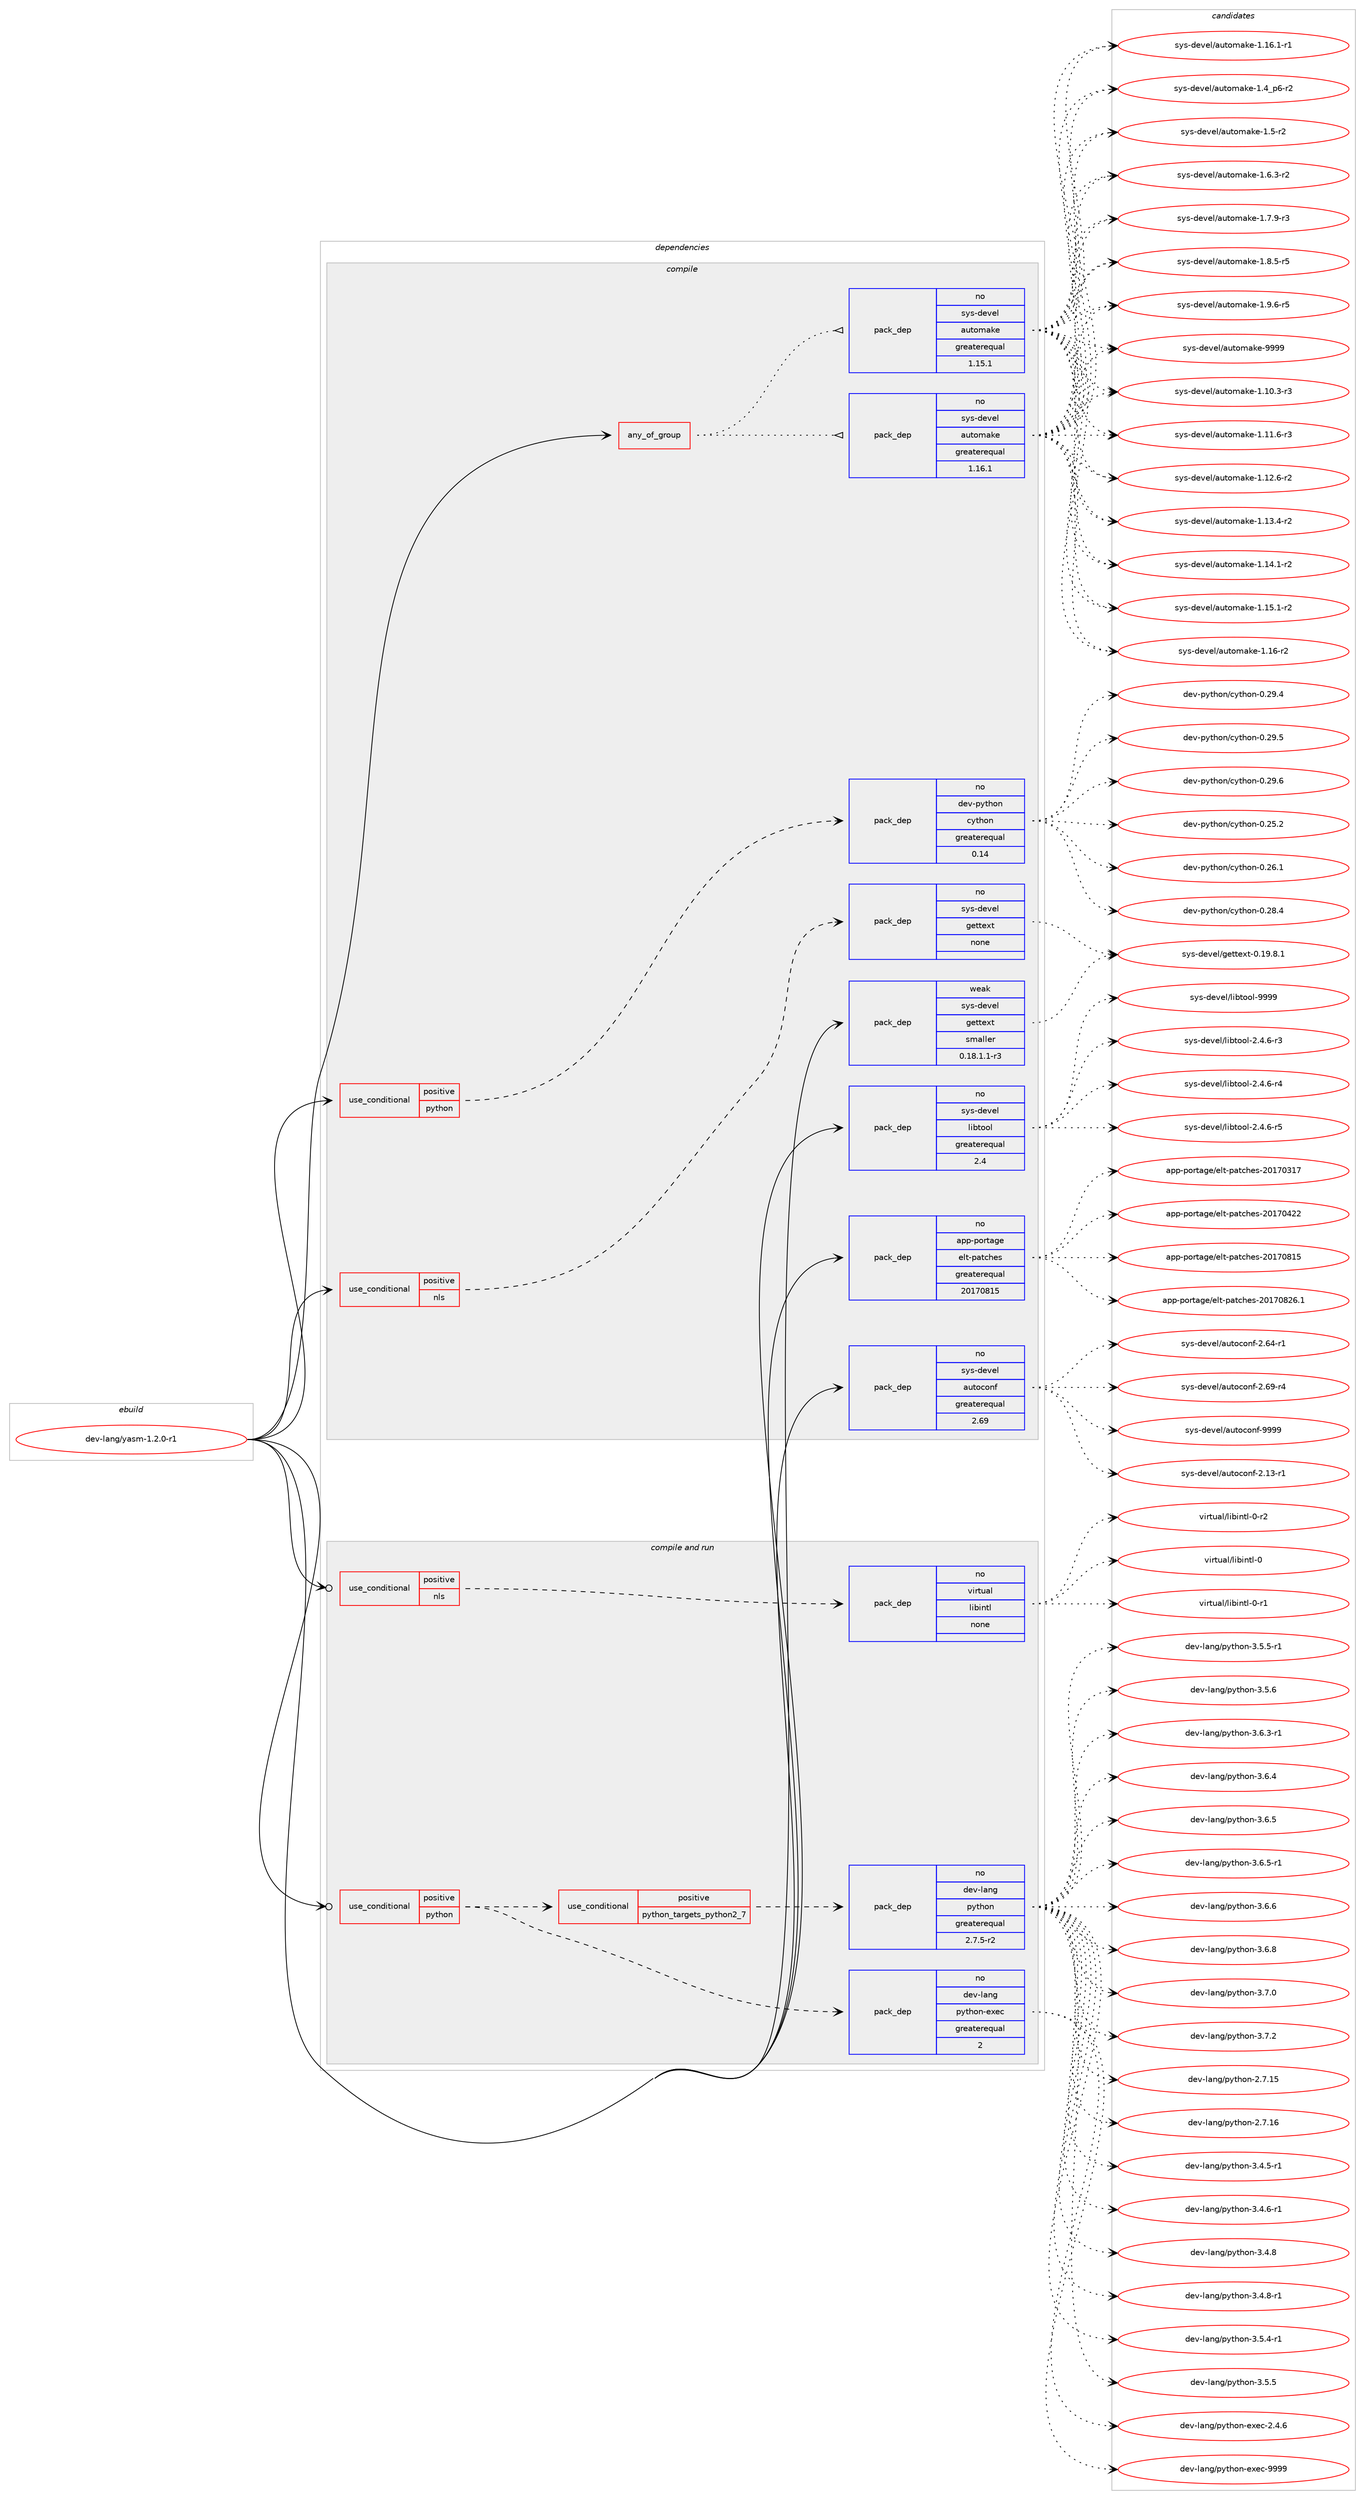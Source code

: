 digraph prolog {

# *************
# Graph options
# *************

newrank=true;
concentrate=true;
compound=true;
graph [rankdir=LR,fontname=Helvetica,fontsize=10,ranksep=1.5];#, ranksep=2.5, nodesep=0.2];
edge  [arrowhead=vee];
node  [fontname=Helvetica,fontsize=10];

# **********
# The ebuild
# **********

subgraph cluster_leftcol {
color=gray;
rank=same;
label=<<i>ebuild</i>>;
id [label="dev-lang/yasm-1.2.0-r1", color=red, width=4, href="../dev-lang/yasm-1.2.0-r1.svg"];
}

# ****************
# The dependencies
# ****************

subgraph cluster_midcol {
color=gray;
label=<<i>dependencies</i>>;
subgraph cluster_compile {
fillcolor="#eeeeee";
style=filled;
label=<<i>compile</i>>;
subgraph any22088 {
dependency1363669 [label=<<TABLE BORDER="0" CELLBORDER="1" CELLSPACING="0" CELLPADDING="4"><TR><TD CELLPADDING="10">any_of_group</TD></TR></TABLE>>, shape=none, color=red];subgraph pack975930 {
dependency1363670 [label=<<TABLE BORDER="0" CELLBORDER="1" CELLSPACING="0" CELLPADDING="4" WIDTH="220"><TR><TD ROWSPAN="6" CELLPADDING="30">pack_dep</TD></TR><TR><TD WIDTH="110">no</TD></TR><TR><TD>sys-devel</TD></TR><TR><TD>automake</TD></TR><TR><TD>greaterequal</TD></TR><TR><TD>1.16.1</TD></TR></TABLE>>, shape=none, color=blue];
}
dependency1363669:e -> dependency1363670:w [weight=20,style="dotted",arrowhead="oinv"];
subgraph pack975931 {
dependency1363671 [label=<<TABLE BORDER="0" CELLBORDER="1" CELLSPACING="0" CELLPADDING="4" WIDTH="220"><TR><TD ROWSPAN="6" CELLPADDING="30">pack_dep</TD></TR><TR><TD WIDTH="110">no</TD></TR><TR><TD>sys-devel</TD></TR><TR><TD>automake</TD></TR><TR><TD>greaterequal</TD></TR><TR><TD>1.15.1</TD></TR></TABLE>>, shape=none, color=blue];
}
dependency1363669:e -> dependency1363671:w [weight=20,style="dotted",arrowhead="oinv"];
}
id:e -> dependency1363669:w [weight=20,style="solid",arrowhead="vee"];
subgraph cond365099 {
dependency1363672 [label=<<TABLE BORDER="0" CELLBORDER="1" CELLSPACING="0" CELLPADDING="4"><TR><TD ROWSPAN="3" CELLPADDING="10">use_conditional</TD></TR><TR><TD>positive</TD></TR><TR><TD>nls</TD></TR></TABLE>>, shape=none, color=red];
subgraph pack975932 {
dependency1363673 [label=<<TABLE BORDER="0" CELLBORDER="1" CELLSPACING="0" CELLPADDING="4" WIDTH="220"><TR><TD ROWSPAN="6" CELLPADDING="30">pack_dep</TD></TR><TR><TD WIDTH="110">no</TD></TR><TR><TD>sys-devel</TD></TR><TR><TD>gettext</TD></TR><TR><TD>none</TD></TR><TR><TD></TD></TR></TABLE>>, shape=none, color=blue];
}
dependency1363672:e -> dependency1363673:w [weight=20,style="dashed",arrowhead="vee"];
}
id:e -> dependency1363672:w [weight=20,style="solid",arrowhead="vee"];
subgraph cond365100 {
dependency1363674 [label=<<TABLE BORDER="0" CELLBORDER="1" CELLSPACING="0" CELLPADDING="4"><TR><TD ROWSPAN="3" CELLPADDING="10">use_conditional</TD></TR><TR><TD>positive</TD></TR><TR><TD>python</TD></TR></TABLE>>, shape=none, color=red];
subgraph pack975933 {
dependency1363675 [label=<<TABLE BORDER="0" CELLBORDER="1" CELLSPACING="0" CELLPADDING="4" WIDTH="220"><TR><TD ROWSPAN="6" CELLPADDING="30">pack_dep</TD></TR><TR><TD WIDTH="110">no</TD></TR><TR><TD>dev-python</TD></TR><TR><TD>cython</TD></TR><TR><TD>greaterequal</TD></TR><TR><TD>0.14</TD></TR></TABLE>>, shape=none, color=blue];
}
dependency1363674:e -> dependency1363675:w [weight=20,style="dashed",arrowhead="vee"];
}
id:e -> dependency1363674:w [weight=20,style="solid",arrowhead="vee"];
subgraph pack975934 {
dependency1363676 [label=<<TABLE BORDER="0" CELLBORDER="1" CELLSPACING="0" CELLPADDING="4" WIDTH="220"><TR><TD ROWSPAN="6" CELLPADDING="30">pack_dep</TD></TR><TR><TD WIDTH="110">no</TD></TR><TR><TD>app-portage</TD></TR><TR><TD>elt-patches</TD></TR><TR><TD>greaterequal</TD></TR><TR><TD>20170815</TD></TR></TABLE>>, shape=none, color=blue];
}
id:e -> dependency1363676:w [weight=20,style="solid",arrowhead="vee"];
subgraph pack975935 {
dependency1363677 [label=<<TABLE BORDER="0" CELLBORDER="1" CELLSPACING="0" CELLPADDING="4" WIDTH="220"><TR><TD ROWSPAN="6" CELLPADDING="30">pack_dep</TD></TR><TR><TD WIDTH="110">no</TD></TR><TR><TD>sys-devel</TD></TR><TR><TD>autoconf</TD></TR><TR><TD>greaterequal</TD></TR><TR><TD>2.69</TD></TR></TABLE>>, shape=none, color=blue];
}
id:e -> dependency1363677:w [weight=20,style="solid",arrowhead="vee"];
subgraph pack975936 {
dependency1363678 [label=<<TABLE BORDER="0" CELLBORDER="1" CELLSPACING="0" CELLPADDING="4" WIDTH="220"><TR><TD ROWSPAN="6" CELLPADDING="30">pack_dep</TD></TR><TR><TD WIDTH="110">no</TD></TR><TR><TD>sys-devel</TD></TR><TR><TD>libtool</TD></TR><TR><TD>greaterequal</TD></TR><TR><TD>2.4</TD></TR></TABLE>>, shape=none, color=blue];
}
id:e -> dependency1363678:w [weight=20,style="solid",arrowhead="vee"];
subgraph pack975937 {
dependency1363679 [label=<<TABLE BORDER="0" CELLBORDER="1" CELLSPACING="0" CELLPADDING="4" WIDTH="220"><TR><TD ROWSPAN="6" CELLPADDING="30">pack_dep</TD></TR><TR><TD WIDTH="110">weak</TD></TR><TR><TD>sys-devel</TD></TR><TR><TD>gettext</TD></TR><TR><TD>smaller</TD></TR><TR><TD>0.18.1.1-r3</TD></TR></TABLE>>, shape=none, color=blue];
}
id:e -> dependency1363679:w [weight=20,style="solid",arrowhead="vee"];
}
subgraph cluster_compileandrun {
fillcolor="#eeeeee";
style=filled;
label=<<i>compile and run</i>>;
subgraph cond365101 {
dependency1363680 [label=<<TABLE BORDER="0" CELLBORDER="1" CELLSPACING="0" CELLPADDING="4"><TR><TD ROWSPAN="3" CELLPADDING="10">use_conditional</TD></TR><TR><TD>positive</TD></TR><TR><TD>nls</TD></TR></TABLE>>, shape=none, color=red];
subgraph pack975938 {
dependency1363681 [label=<<TABLE BORDER="0" CELLBORDER="1" CELLSPACING="0" CELLPADDING="4" WIDTH="220"><TR><TD ROWSPAN="6" CELLPADDING="30">pack_dep</TD></TR><TR><TD WIDTH="110">no</TD></TR><TR><TD>virtual</TD></TR><TR><TD>libintl</TD></TR><TR><TD>none</TD></TR><TR><TD></TD></TR></TABLE>>, shape=none, color=blue];
}
dependency1363680:e -> dependency1363681:w [weight=20,style="dashed",arrowhead="vee"];
}
id:e -> dependency1363680:w [weight=20,style="solid",arrowhead="odotvee"];
subgraph cond365102 {
dependency1363682 [label=<<TABLE BORDER="0" CELLBORDER="1" CELLSPACING="0" CELLPADDING="4"><TR><TD ROWSPAN="3" CELLPADDING="10">use_conditional</TD></TR><TR><TD>positive</TD></TR><TR><TD>python</TD></TR></TABLE>>, shape=none, color=red];
subgraph cond365103 {
dependency1363683 [label=<<TABLE BORDER="0" CELLBORDER="1" CELLSPACING="0" CELLPADDING="4"><TR><TD ROWSPAN="3" CELLPADDING="10">use_conditional</TD></TR><TR><TD>positive</TD></TR><TR><TD>python_targets_python2_7</TD></TR></TABLE>>, shape=none, color=red];
subgraph pack975939 {
dependency1363684 [label=<<TABLE BORDER="0" CELLBORDER="1" CELLSPACING="0" CELLPADDING="4" WIDTH="220"><TR><TD ROWSPAN="6" CELLPADDING="30">pack_dep</TD></TR><TR><TD WIDTH="110">no</TD></TR><TR><TD>dev-lang</TD></TR><TR><TD>python</TD></TR><TR><TD>greaterequal</TD></TR><TR><TD>2.7.5-r2</TD></TR></TABLE>>, shape=none, color=blue];
}
dependency1363683:e -> dependency1363684:w [weight=20,style="dashed",arrowhead="vee"];
}
dependency1363682:e -> dependency1363683:w [weight=20,style="dashed",arrowhead="vee"];
subgraph pack975940 {
dependency1363685 [label=<<TABLE BORDER="0" CELLBORDER="1" CELLSPACING="0" CELLPADDING="4" WIDTH="220"><TR><TD ROWSPAN="6" CELLPADDING="30">pack_dep</TD></TR><TR><TD WIDTH="110">no</TD></TR><TR><TD>dev-lang</TD></TR><TR><TD>python-exec</TD></TR><TR><TD>greaterequal</TD></TR><TR><TD>2</TD></TR></TABLE>>, shape=none, color=blue];
}
dependency1363682:e -> dependency1363685:w [weight=20,style="dashed",arrowhead="vee"];
}
id:e -> dependency1363682:w [weight=20,style="solid",arrowhead="odotvee"];
}
subgraph cluster_run {
fillcolor="#eeeeee";
style=filled;
label=<<i>run</i>>;
}
}

# **************
# The candidates
# **************

subgraph cluster_choices {
rank=same;
color=gray;
label=<<i>candidates</i>>;

subgraph choice975930 {
color=black;
nodesep=1;
choice11512111545100101118101108479711711611110997107101454946494846514511451 [label="sys-devel/automake-1.10.3-r3", color=red, width=4,href="../sys-devel/automake-1.10.3-r3.svg"];
choice11512111545100101118101108479711711611110997107101454946494946544511451 [label="sys-devel/automake-1.11.6-r3", color=red, width=4,href="../sys-devel/automake-1.11.6-r3.svg"];
choice11512111545100101118101108479711711611110997107101454946495046544511450 [label="sys-devel/automake-1.12.6-r2", color=red, width=4,href="../sys-devel/automake-1.12.6-r2.svg"];
choice11512111545100101118101108479711711611110997107101454946495146524511450 [label="sys-devel/automake-1.13.4-r2", color=red, width=4,href="../sys-devel/automake-1.13.4-r2.svg"];
choice11512111545100101118101108479711711611110997107101454946495246494511450 [label="sys-devel/automake-1.14.1-r2", color=red, width=4,href="../sys-devel/automake-1.14.1-r2.svg"];
choice11512111545100101118101108479711711611110997107101454946495346494511450 [label="sys-devel/automake-1.15.1-r2", color=red, width=4,href="../sys-devel/automake-1.15.1-r2.svg"];
choice1151211154510010111810110847971171161111099710710145494649544511450 [label="sys-devel/automake-1.16-r2", color=red, width=4,href="../sys-devel/automake-1.16-r2.svg"];
choice11512111545100101118101108479711711611110997107101454946495446494511449 [label="sys-devel/automake-1.16.1-r1", color=red, width=4,href="../sys-devel/automake-1.16.1-r1.svg"];
choice115121115451001011181011084797117116111109971071014549465295112544511450 [label="sys-devel/automake-1.4_p6-r2", color=red, width=4,href="../sys-devel/automake-1.4_p6-r2.svg"];
choice11512111545100101118101108479711711611110997107101454946534511450 [label="sys-devel/automake-1.5-r2", color=red, width=4,href="../sys-devel/automake-1.5-r2.svg"];
choice115121115451001011181011084797117116111109971071014549465446514511450 [label="sys-devel/automake-1.6.3-r2", color=red, width=4,href="../sys-devel/automake-1.6.3-r2.svg"];
choice115121115451001011181011084797117116111109971071014549465546574511451 [label="sys-devel/automake-1.7.9-r3", color=red, width=4,href="../sys-devel/automake-1.7.9-r3.svg"];
choice115121115451001011181011084797117116111109971071014549465646534511453 [label="sys-devel/automake-1.8.5-r5", color=red, width=4,href="../sys-devel/automake-1.8.5-r5.svg"];
choice115121115451001011181011084797117116111109971071014549465746544511453 [label="sys-devel/automake-1.9.6-r5", color=red, width=4,href="../sys-devel/automake-1.9.6-r5.svg"];
choice115121115451001011181011084797117116111109971071014557575757 [label="sys-devel/automake-9999", color=red, width=4,href="../sys-devel/automake-9999.svg"];
dependency1363670:e -> choice11512111545100101118101108479711711611110997107101454946494846514511451:w [style=dotted,weight="100"];
dependency1363670:e -> choice11512111545100101118101108479711711611110997107101454946494946544511451:w [style=dotted,weight="100"];
dependency1363670:e -> choice11512111545100101118101108479711711611110997107101454946495046544511450:w [style=dotted,weight="100"];
dependency1363670:e -> choice11512111545100101118101108479711711611110997107101454946495146524511450:w [style=dotted,weight="100"];
dependency1363670:e -> choice11512111545100101118101108479711711611110997107101454946495246494511450:w [style=dotted,weight="100"];
dependency1363670:e -> choice11512111545100101118101108479711711611110997107101454946495346494511450:w [style=dotted,weight="100"];
dependency1363670:e -> choice1151211154510010111810110847971171161111099710710145494649544511450:w [style=dotted,weight="100"];
dependency1363670:e -> choice11512111545100101118101108479711711611110997107101454946495446494511449:w [style=dotted,weight="100"];
dependency1363670:e -> choice115121115451001011181011084797117116111109971071014549465295112544511450:w [style=dotted,weight="100"];
dependency1363670:e -> choice11512111545100101118101108479711711611110997107101454946534511450:w [style=dotted,weight="100"];
dependency1363670:e -> choice115121115451001011181011084797117116111109971071014549465446514511450:w [style=dotted,weight="100"];
dependency1363670:e -> choice115121115451001011181011084797117116111109971071014549465546574511451:w [style=dotted,weight="100"];
dependency1363670:e -> choice115121115451001011181011084797117116111109971071014549465646534511453:w [style=dotted,weight="100"];
dependency1363670:e -> choice115121115451001011181011084797117116111109971071014549465746544511453:w [style=dotted,weight="100"];
dependency1363670:e -> choice115121115451001011181011084797117116111109971071014557575757:w [style=dotted,weight="100"];
}
subgraph choice975931 {
color=black;
nodesep=1;
choice11512111545100101118101108479711711611110997107101454946494846514511451 [label="sys-devel/automake-1.10.3-r3", color=red, width=4,href="../sys-devel/automake-1.10.3-r3.svg"];
choice11512111545100101118101108479711711611110997107101454946494946544511451 [label="sys-devel/automake-1.11.6-r3", color=red, width=4,href="../sys-devel/automake-1.11.6-r3.svg"];
choice11512111545100101118101108479711711611110997107101454946495046544511450 [label="sys-devel/automake-1.12.6-r2", color=red, width=4,href="../sys-devel/automake-1.12.6-r2.svg"];
choice11512111545100101118101108479711711611110997107101454946495146524511450 [label="sys-devel/automake-1.13.4-r2", color=red, width=4,href="../sys-devel/automake-1.13.4-r2.svg"];
choice11512111545100101118101108479711711611110997107101454946495246494511450 [label="sys-devel/automake-1.14.1-r2", color=red, width=4,href="../sys-devel/automake-1.14.1-r2.svg"];
choice11512111545100101118101108479711711611110997107101454946495346494511450 [label="sys-devel/automake-1.15.1-r2", color=red, width=4,href="../sys-devel/automake-1.15.1-r2.svg"];
choice1151211154510010111810110847971171161111099710710145494649544511450 [label="sys-devel/automake-1.16-r2", color=red, width=4,href="../sys-devel/automake-1.16-r2.svg"];
choice11512111545100101118101108479711711611110997107101454946495446494511449 [label="sys-devel/automake-1.16.1-r1", color=red, width=4,href="../sys-devel/automake-1.16.1-r1.svg"];
choice115121115451001011181011084797117116111109971071014549465295112544511450 [label="sys-devel/automake-1.4_p6-r2", color=red, width=4,href="../sys-devel/automake-1.4_p6-r2.svg"];
choice11512111545100101118101108479711711611110997107101454946534511450 [label="sys-devel/automake-1.5-r2", color=red, width=4,href="../sys-devel/automake-1.5-r2.svg"];
choice115121115451001011181011084797117116111109971071014549465446514511450 [label="sys-devel/automake-1.6.3-r2", color=red, width=4,href="../sys-devel/automake-1.6.3-r2.svg"];
choice115121115451001011181011084797117116111109971071014549465546574511451 [label="sys-devel/automake-1.7.9-r3", color=red, width=4,href="../sys-devel/automake-1.7.9-r3.svg"];
choice115121115451001011181011084797117116111109971071014549465646534511453 [label="sys-devel/automake-1.8.5-r5", color=red, width=4,href="../sys-devel/automake-1.8.5-r5.svg"];
choice115121115451001011181011084797117116111109971071014549465746544511453 [label="sys-devel/automake-1.9.6-r5", color=red, width=4,href="../sys-devel/automake-1.9.6-r5.svg"];
choice115121115451001011181011084797117116111109971071014557575757 [label="sys-devel/automake-9999", color=red, width=4,href="../sys-devel/automake-9999.svg"];
dependency1363671:e -> choice11512111545100101118101108479711711611110997107101454946494846514511451:w [style=dotted,weight="100"];
dependency1363671:e -> choice11512111545100101118101108479711711611110997107101454946494946544511451:w [style=dotted,weight="100"];
dependency1363671:e -> choice11512111545100101118101108479711711611110997107101454946495046544511450:w [style=dotted,weight="100"];
dependency1363671:e -> choice11512111545100101118101108479711711611110997107101454946495146524511450:w [style=dotted,weight="100"];
dependency1363671:e -> choice11512111545100101118101108479711711611110997107101454946495246494511450:w [style=dotted,weight="100"];
dependency1363671:e -> choice11512111545100101118101108479711711611110997107101454946495346494511450:w [style=dotted,weight="100"];
dependency1363671:e -> choice1151211154510010111810110847971171161111099710710145494649544511450:w [style=dotted,weight="100"];
dependency1363671:e -> choice11512111545100101118101108479711711611110997107101454946495446494511449:w [style=dotted,weight="100"];
dependency1363671:e -> choice115121115451001011181011084797117116111109971071014549465295112544511450:w [style=dotted,weight="100"];
dependency1363671:e -> choice11512111545100101118101108479711711611110997107101454946534511450:w [style=dotted,weight="100"];
dependency1363671:e -> choice115121115451001011181011084797117116111109971071014549465446514511450:w [style=dotted,weight="100"];
dependency1363671:e -> choice115121115451001011181011084797117116111109971071014549465546574511451:w [style=dotted,weight="100"];
dependency1363671:e -> choice115121115451001011181011084797117116111109971071014549465646534511453:w [style=dotted,weight="100"];
dependency1363671:e -> choice115121115451001011181011084797117116111109971071014549465746544511453:w [style=dotted,weight="100"];
dependency1363671:e -> choice115121115451001011181011084797117116111109971071014557575757:w [style=dotted,weight="100"];
}
subgraph choice975932 {
color=black;
nodesep=1;
choice1151211154510010111810110847103101116116101120116454846495746564649 [label="sys-devel/gettext-0.19.8.1", color=red, width=4,href="../sys-devel/gettext-0.19.8.1.svg"];
dependency1363673:e -> choice1151211154510010111810110847103101116116101120116454846495746564649:w [style=dotted,weight="100"];
}
subgraph choice975933 {
color=black;
nodesep=1;
choice10010111845112121116104111110479912111610411111045484650534650 [label="dev-python/cython-0.25.2", color=red, width=4,href="../dev-python/cython-0.25.2.svg"];
choice10010111845112121116104111110479912111610411111045484650544649 [label="dev-python/cython-0.26.1", color=red, width=4,href="../dev-python/cython-0.26.1.svg"];
choice10010111845112121116104111110479912111610411111045484650564652 [label="dev-python/cython-0.28.4", color=red, width=4,href="../dev-python/cython-0.28.4.svg"];
choice10010111845112121116104111110479912111610411111045484650574652 [label="dev-python/cython-0.29.4", color=red, width=4,href="../dev-python/cython-0.29.4.svg"];
choice10010111845112121116104111110479912111610411111045484650574653 [label="dev-python/cython-0.29.5", color=red, width=4,href="../dev-python/cython-0.29.5.svg"];
choice10010111845112121116104111110479912111610411111045484650574654 [label="dev-python/cython-0.29.6", color=red, width=4,href="../dev-python/cython-0.29.6.svg"];
dependency1363675:e -> choice10010111845112121116104111110479912111610411111045484650534650:w [style=dotted,weight="100"];
dependency1363675:e -> choice10010111845112121116104111110479912111610411111045484650544649:w [style=dotted,weight="100"];
dependency1363675:e -> choice10010111845112121116104111110479912111610411111045484650564652:w [style=dotted,weight="100"];
dependency1363675:e -> choice10010111845112121116104111110479912111610411111045484650574652:w [style=dotted,weight="100"];
dependency1363675:e -> choice10010111845112121116104111110479912111610411111045484650574653:w [style=dotted,weight="100"];
dependency1363675:e -> choice10010111845112121116104111110479912111610411111045484650574654:w [style=dotted,weight="100"];
}
subgraph choice975934 {
color=black;
nodesep=1;
choice97112112451121111141169710310147101108116451129711699104101115455048495548514955 [label="app-portage/elt-patches-20170317", color=red, width=4,href="../app-portage/elt-patches-20170317.svg"];
choice97112112451121111141169710310147101108116451129711699104101115455048495548525050 [label="app-portage/elt-patches-20170422", color=red, width=4,href="../app-portage/elt-patches-20170422.svg"];
choice97112112451121111141169710310147101108116451129711699104101115455048495548564953 [label="app-portage/elt-patches-20170815", color=red, width=4,href="../app-portage/elt-patches-20170815.svg"];
choice971121124511211111411697103101471011081164511297116991041011154550484955485650544649 [label="app-portage/elt-patches-20170826.1", color=red, width=4,href="../app-portage/elt-patches-20170826.1.svg"];
dependency1363676:e -> choice97112112451121111141169710310147101108116451129711699104101115455048495548514955:w [style=dotted,weight="100"];
dependency1363676:e -> choice97112112451121111141169710310147101108116451129711699104101115455048495548525050:w [style=dotted,weight="100"];
dependency1363676:e -> choice97112112451121111141169710310147101108116451129711699104101115455048495548564953:w [style=dotted,weight="100"];
dependency1363676:e -> choice971121124511211111411697103101471011081164511297116991041011154550484955485650544649:w [style=dotted,weight="100"];
}
subgraph choice975935 {
color=black;
nodesep=1;
choice1151211154510010111810110847971171161119911111010245504649514511449 [label="sys-devel/autoconf-2.13-r1", color=red, width=4,href="../sys-devel/autoconf-2.13-r1.svg"];
choice1151211154510010111810110847971171161119911111010245504654524511449 [label="sys-devel/autoconf-2.64-r1", color=red, width=4,href="../sys-devel/autoconf-2.64-r1.svg"];
choice1151211154510010111810110847971171161119911111010245504654574511452 [label="sys-devel/autoconf-2.69-r4", color=red, width=4,href="../sys-devel/autoconf-2.69-r4.svg"];
choice115121115451001011181011084797117116111991111101024557575757 [label="sys-devel/autoconf-9999", color=red, width=4,href="../sys-devel/autoconf-9999.svg"];
dependency1363677:e -> choice1151211154510010111810110847971171161119911111010245504649514511449:w [style=dotted,weight="100"];
dependency1363677:e -> choice1151211154510010111810110847971171161119911111010245504654524511449:w [style=dotted,weight="100"];
dependency1363677:e -> choice1151211154510010111810110847971171161119911111010245504654574511452:w [style=dotted,weight="100"];
dependency1363677:e -> choice115121115451001011181011084797117116111991111101024557575757:w [style=dotted,weight="100"];
}
subgraph choice975936 {
color=black;
nodesep=1;
choice1151211154510010111810110847108105981161111111084550465246544511451 [label="sys-devel/libtool-2.4.6-r3", color=red, width=4,href="../sys-devel/libtool-2.4.6-r3.svg"];
choice1151211154510010111810110847108105981161111111084550465246544511452 [label="sys-devel/libtool-2.4.6-r4", color=red, width=4,href="../sys-devel/libtool-2.4.6-r4.svg"];
choice1151211154510010111810110847108105981161111111084550465246544511453 [label="sys-devel/libtool-2.4.6-r5", color=red, width=4,href="../sys-devel/libtool-2.4.6-r5.svg"];
choice1151211154510010111810110847108105981161111111084557575757 [label="sys-devel/libtool-9999", color=red, width=4,href="../sys-devel/libtool-9999.svg"];
dependency1363678:e -> choice1151211154510010111810110847108105981161111111084550465246544511451:w [style=dotted,weight="100"];
dependency1363678:e -> choice1151211154510010111810110847108105981161111111084550465246544511452:w [style=dotted,weight="100"];
dependency1363678:e -> choice1151211154510010111810110847108105981161111111084550465246544511453:w [style=dotted,weight="100"];
dependency1363678:e -> choice1151211154510010111810110847108105981161111111084557575757:w [style=dotted,weight="100"];
}
subgraph choice975937 {
color=black;
nodesep=1;
choice1151211154510010111810110847103101116116101120116454846495746564649 [label="sys-devel/gettext-0.19.8.1", color=red, width=4,href="../sys-devel/gettext-0.19.8.1.svg"];
dependency1363679:e -> choice1151211154510010111810110847103101116116101120116454846495746564649:w [style=dotted,weight="100"];
}
subgraph choice975938 {
color=black;
nodesep=1;
choice1181051141161179710847108105981051101161084548 [label="virtual/libintl-0", color=red, width=4,href="../virtual/libintl-0.svg"];
choice11810511411611797108471081059810511011610845484511449 [label="virtual/libintl-0-r1", color=red, width=4,href="../virtual/libintl-0-r1.svg"];
choice11810511411611797108471081059810511011610845484511450 [label="virtual/libintl-0-r2", color=red, width=4,href="../virtual/libintl-0-r2.svg"];
dependency1363681:e -> choice1181051141161179710847108105981051101161084548:w [style=dotted,weight="100"];
dependency1363681:e -> choice11810511411611797108471081059810511011610845484511449:w [style=dotted,weight="100"];
dependency1363681:e -> choice11810511411611797108471081059810511011610845484511450:w [style=dotted,weight="100"];
}
subgraph choice975939 {
color=black;
nodesep=1;
choice10010111845108971101034711212111610411111045504655464953 [label="dev-lang/python-2.7.15", color=red, width=4,href="../dev-lang/python-2.7.15.svg"];
choice10010111845108971101034711212111610411111045504655464954 [label="dev-lang/python-2.7.16", color=red, width=4,href="../dev-lang/python-2.7.16.svg"];
choice1001011184510897110103471121211161041111104551465246534511449 [label="dev-lang/python-3.4.5-r1", color=red, width=4,href="../dev-lang/python-3.4.5-r1.svg"];
choice1001011184510897110103471121211161041111104551465246544511449 [label="dev-lang/python-3.4.6-r1", color=red, width=4,href="../dev-lang/python-3.4.6-r1.svg"];
choice100101118451089711010347112121116104111110455146524656 [label="dev-lang/python-3.4.8", color=red, width=4,href="../dev-lang/python-3.4.8.svg"];
choice1001011184510897110103471121211161041111104551465246564511449 [label="dev-lang/python-3.4.8-r1", color=red, width=4,href="../dev-lang/python-3.4.8-r1.svg"];
choice1001011184510897110103471121211161041111104551465346524511449 [label="dev-lang/python-3.5.4-r1", color=red, width=4,href="../dev-lang/python-3.5.4-r1.svg"];
choice100101118451089711010347112121116104111110455146534653 [label="dev-lang/python-3.5.5", color=red, width=4,href="../dev-lang/python-3.5.5.svg"];
choice1001011184510897110103471121211161041111104551465346534511449 [label="dev-lang/python-3.5.5-r1", color=red, width=4,href="../dev-lang/python-3.5.5-r1.svg"];
choice100101118451089711010347112121116104111110455146534654 [label="dev-lang/python-3.5.6", color=red, width=4,href="../dev-lang/python-3.5.6.svg"];
choice1001011184510897110103471121211161041111104551465446514511449 [label="dev-lang/python-3.6.3-r1", color=red, width=4,href="../dev-lang/python-3.6.3-r1.svg"];
choice100101118451089711010347112121116104111110455146544652 [label="dev-lang/python-3.6.4", color=red, width=4,href="../dev-lang/python-3.6.4.svg"];
choice100101118451089711010347112121116104111110455146544653 [label="dev-lang/python-3.6.5", color=red, width=4,href="../dev-lang/python-3.6.5.svg"];
choice1001011184510897110103471121211161041111104551465446534511449 [label="dev-lang/python-3.6.5-r1", color=red, width=4,href="../dev-lang/python-3.6.5-r1.svg"];
choice100101118451089711010347112121116104111110455146544654 [label="dev-lang/python-3.6.6", color=red, width=4,href="../dev-lang/python-3.6.6.svg"];
choice100101118451089711010347112121116104111110455146544656 [label="dev-lang/python-3.6.8", color=red, width=4,href="../dev-lang/python-3.6.8.svg"];
choice100101118451089711010347112121116104111110455146554648 [label="dev-lang/python-3.7.0", color=red, width=4,href="../dev-lang/python-3.7.0.svg"];
choice100101118451089711010347112121116104111110455146554650 [label="dev-lang/python-3.7.2", color=red, width=4,href="../dev-lang/python-3.7.2.svg"];
dependency1363684:e -> choice10010111845108971101034711212111610411111045504655464953:w [style=dotted,weight="100"];
dependency1363684:e -> choice10010111845108971101034711212111610411111045504655464954:w [style=dotted,weight="100"];
dependency1363684:e -> choice1001011184510897110103471121211161041111104551465246534511449:w [style=dotted,weight="100"];
dependency1363684:e -> choice1001011184510897110103471121211161041111104551465246544511449:w [style=dotted,weight="100"];
dependency1363684:e -> choice100101118451089711010347112121116104111110455146524656:w [style=dotted,weight="100"];
dependency1363684:e -> choice1001011184510897110103471121211161041111104551465246564511449:w [style=dotted,weight="100"];
dependency1363684:e -> choice1001011184510897110103471121211161041111104551465346524511449:w [style=dotted,weight="100"];
dependency1363684:e -> choice100101118451089711010347112121116104111110455146534653:w [style=dotted,weight="100"];
dependency1363684:e -> choice1001011184510897110103471121211161041111104551465346534511449:w [style=dotted,weight="100"];
dependency1363684:e -> choice100101118451089711010347112121116104111110455146534654:w [style=dotted,weight="100"];
dependency1363684:e -> choice1001011184510897110103471121211161041111104551465446514511449:w [style=dotted,weight="100"];
dependency1363684:e -> choice100101118451089711010347112121116104111110455146544652:w [style=dotted,weight="100"];
dependency1363684:e -> choice100101118451089711010347112121116104111110455146544653:w [style=dotted,weight="100"];
dependency1363684:e -> choice1001011184510897110103471121211161041111104551465446534511449:w [style=dotted,weight="100"];
dependency1363684:e -> choice100101118451089711010347112121116104111110455146544654:w [style=dotted,weight="100"];
dependency1363684:e -> choice100101118451089711010347112121116104111110455146544656:w [style=dotted,weight="100"];
dependency1363684:e -> choice100101118451089711010347112121116104111110455146554648:w [style=dotted,weight="100"];
dependency1363684:e -> choice100101118451089711010347112121116104111110455146554650:w [style=dotted,weight="100"];
}
subgraph choice975940 {
color=black;
nodesep=1;
choice1001011184510897110103471121211161041111104510112010199455046524654 [label="dev-lang/python-exec-2.4.6", color=red, width=4,href="../dev-lang/python-exec-2.4.6.svg"];
choice10010111845108971101034711212111610411111045101120101994557575757 [label="dev-lang/python-exec-9999", color=red, width=4,href="../dev-lang/python-exec-9999.svg"];
dependency1363685:e -> choice1001011184510897110103471121211161041111104510112010199455046524654:w [style=dotted,weight="100"];
dependency1363685:e -> choice10010111845108971101034711212111610411111045101120101994557575757:w [style=dotted,weight="100"];
}
}

}

